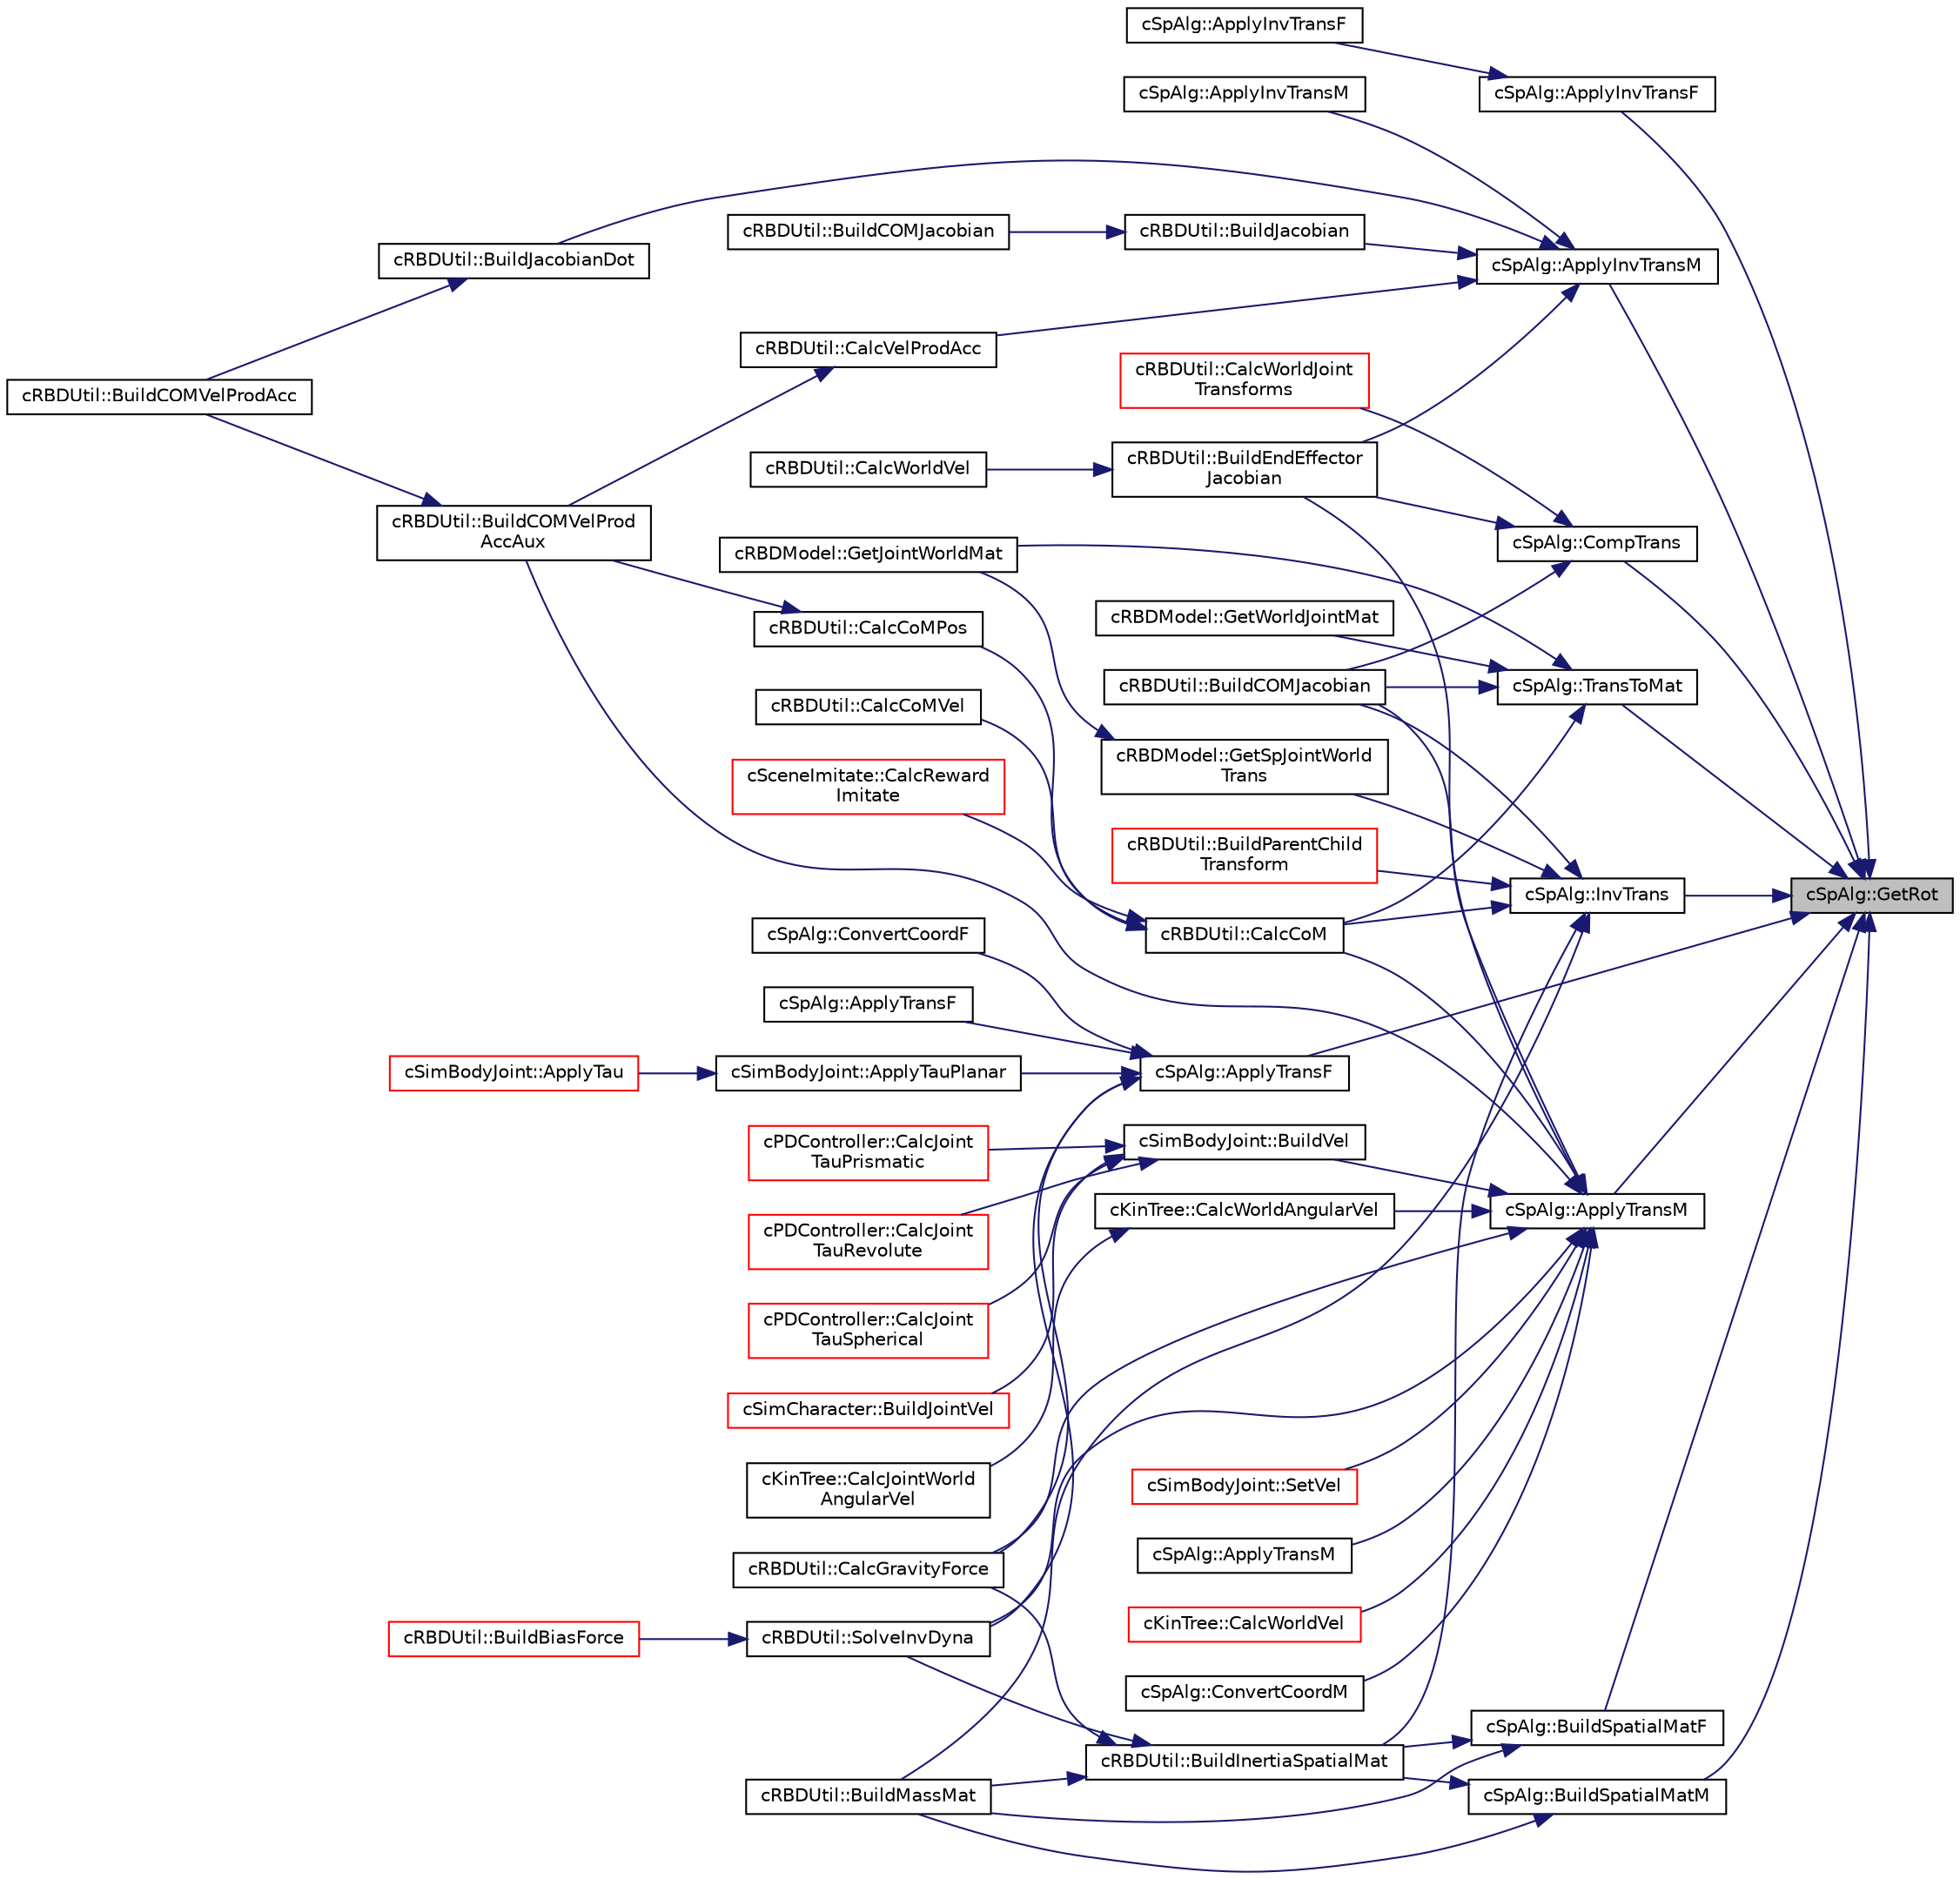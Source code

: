 digraph "cSpAlg::GetRot"
{
 // LATEX_PDF_SIZE
  edge [fontname="Helvetica",fontsize="10",labelfontname="Helvetica",labelfontsize="10"];
  node [fontname="Helvetica",fontsize="10",shape=record];
  rankdir="RL";
  Node1 [label="cSpAlg::GetRot",height=0.2,width=0.4,color="black", fillcolor="grey75", style="filled", fontcolor="black",tooltip=" "];
  Node1 -> Node2 [dir="back",color="midnightblue",fontsize="10",style="solid",fontname="Helvetica"];
  Node2 [label="cSpAlg::ApplyInvTransF",height=0.2,width=0.4,color="black", fillcolor="white", style="filled",URL="$classc_sp_alg.html#ad3393a930828881b0a5f733a43dd66e2",tooltip=" "];
  Node2 -> Node3 [dir="back",color="midnightblue",fontsize="10",style="solid",fontname="Helvetica"];
  Node3 [label="cSpAlg::ApplyInvTransF",height=0.2,width=0.4,color="black", fillcolor="white", style="filled",URL="$classc_sp_alg.html#a0a18aa973f69f35ed8c8737dae718be8",tooltip=" "];
  Node1 -> Node4 [dir="back",color="midnightblue",fontsize="10",style="solid",fontname="Helvetica"];
  Node4 [label="cSpAlg::ApplyInvTransM",height=0.2,width=0.4,color="black", fillcolor="white", style="filled",URL="$classc_sp_alg.html#ac69fc761c394f3293492af01291afb37",tooltip=" "];
  Node4 -> Node5 [dir="back",color="midnightblue",fontsize="10",style="solid",fontname="Helvetica"];
  Node5 [label="cSpAlg::ApplyInvTransM",height=0.2,width=0.4,color="black", fillcolor="white", style="filled",URL="$classc_sp_alg.html#a354c79988ac70e5d8b307963006b3062",tooltip=" "];
  Node4 -> Node6 [dir="back",color="midnightblue",fontsize="10",style="solid",fontname="Helvetica"];
  Node6 [label="cRBDUtil::BuildEndEffector\lJacobian",height=0.2,width=0.4,color="black", fillcolor="white", style="filled",URL="$classc_r_b_d_util.html#a8395d038e6a1e16923a2382058dc449c",tooltip=" "];
  Node6 -> Node7 [dir="back",color="midnightblue",fontsize="10",style="solid",fontname="Helvetica"];
  Node7 [label="cRBDUtil::CalcWorldVel",height=0.2,width=0.4,color="black", fillcolor="white", style="filled",URL="$classc_r_b_d_util.html#adf0940116e43ef86264608f43869558a",tooltip=" "];
  Node4 -> Node8 [dir="back",color="midnightblue",fontsize="10",style="solid",fontname="Helvetica"];
  Node8 [label="cRBDUtil::BuildJacobian",height=0.2,width=0.4,color="black", fillcolor="white", style="filled",URL="$classc_r_b_d_util.html#a354dc852555f48a21b3e321b8e3198c6",tooltip=" "];
  Node8 -> Node9 [dir="back",color="midnightblue",fontsize="10",style="solid",fontname="Helvetica"];
  Node9 [label="cRBDUtil::BuildCOMJacobian",height=0.2,width=0.4,color="black", fillcolor="white", style="filled",URL="$classc_r_b_d_util.html#a3211f5be373029b904b2090d979c5304",tooltip=" "];
  Node4 -> Node10 [dir="back",color="midnightblue",fontsize="10",style="solid",fontname="Helvetica"];
  Node10 [label="cRBDUtil::BuildJacobianDot",height=0.2,width=0.4,color="black", fillcolor="white", style="filled",URL="$classc_r_b_d_util.html#aab821e868a8c001591bd06e31d9ea1df",tooltip=" "];
  Node10 -> Node11 [dir="back",color="midnightblue",fontsize="10",style="solid",fontname="Helvetica"];
  Node11 [label="cRBDUtil::BuildCOMVelProdAcc",height=0.2,width=0.4,color="black", fillcolor="white", style="filled",URL="$classc_r_b_d_util.html#a0f6b33195d055e1181e2257fda695af3",tooltip=" "];
  Node4 -> Node12 [dir="back",color="midnightblue",fontsize="10",style="solid",fontname="Helvetica"];
  Node12 [label="cRBDUtil::CalcVelProdAcc",height=0.2,width=0.4,color="black", fillcolor="white", style="filled",URL="$classc_r_b_d_util.html#a2e808d07ed45c4b0bf3700f427d095b4",tooltip=" "];
  Node12 -> Node13 [dir="back",color="midnightblue",fontsize="10",style="solid",fontname="Helvetica"];
  Node13 [label="cRBDUtil::BuildCOMVelProd\lAccAux",height=0.2,width=0.4,color="black", fillcolor="white", style="filled",URL="$classc_r_b_d_util.html#a76d4ee53a0b21ca24862713526f33578",tooltip=" "];
  Node13 -> Node11 [dir="back",color="midnightblue",fontsize="10",style="solid",fontname="Helvetica"];
  Node1 -> Node14 [dir="back",color="midnightblue",fontsize="10",style="solid",fontname="Helvetica"];
  Node14 [label="cSpAlg::ApplyTransF",height=0.2,width=0.4,color="black", fillcolor="white", style="filled",URL="$classc_sp_alg.html#a2eac0e29676ab3d3304eb88054c8ebe3",tooltip=" "];
  Node14 -> Node15 [dir="back",color="midnightblue",fontsize="10",style="solid",fontname="Helvetica"];
  Node15 [label="cSimBodyJoint::ApplyTauPlanar",height=0.2,width=0.4,color="black", fillcolor="white", style="filled",URL="$classc_sim_body_joint.html#a9382ee38526111440a9e6dc968d9640d",tooltip=" "];
  Node15 -> Node16 [dir="back",color="midnightblue",fontsize="10",style="solid",fontname="Helvetica"];
  Node16 [label="cSimBodyJoint::ApplyTau",height=0.2,width=0.4,color="red", fillcolor="white", style="filled",URL="$classc_sim_body_joint.html#ab3a01dd430c2c2fcb2acc86c48d77711",tooltip=" "];
  Node14 -> Node19 [dir="back",color="midnightblue",fontsize="10",style="solid",fontname="Helvetica"];
  Node19 [label="cSpAlg::ApplyTransF",height=0.2,width=0.4,color="black", fillcolor="white", style="filled",URL="$classc_sp_alg.html#a41e8d985d15a61958188f1069759cac9",tooltip=" "];
  Node14 -> Node20 [dir="back",color="midnightblue",fontsize="10",style="solid",fontname="Helvetica"];
  Node20 [label="cRBDUtil::CalcGravityForce",height=0.2,width=0.4,color="black", fillcolor="white", style="filled",URL="$classc_r_b_d_util.html#a59297449dc8fbadb3cb6db06c2c6deb3",tooltip=" "];
  Node14 -> Node21 [dir="back",color="midnightblue",fontsize="10",style="solid",fontname="Helvetica"];
  Node21 [label="cSpAlg::ConvertCoordF",height=0.2,width=0.4,color="black", fillcolor="white", style="filled",URL="$classc_sp_alg.html#a4921aec99e6c113d6b33196bf2a831fc",tooltip=" "];
  Node14 -> Node22 [dir="back",color="midnightblue",fontsize="10",style="solid",fontname="Helvetica"];
  Node22 [label="cRBDUtil::SolveInvDyna",height=0.2,width=0.4,color="black", fillcolor="white", style="filled",URL="$classc_r_b_d_util.html#ae2dc89644721027f09ba58f9c38b0b5c",tooltip=" "];
  Node22 -> Node23 [dir="back",color="midnightblue",fontsize="10",style="solid",fontname="Helvetica"];
  Node23 [label="cRBDUtil::BuildBiasForce",height=0.2,width=0.4,color="red", fillcolor="white", style="filled",URL="$classc_r_b_d_util.html#a5ea3c5b2030a24e2228d161f8d5edc5d",tooltip=" "];
  Node1 -> Node27 [dir="back",color="midnightblue",fontsize="10",style="solid",fontname="Helvetica"];
  Node27 [label="cSpAlg::ApplyTransM",height=0.2,width=0.4,color="black", fillcolor="white", style="filled",URL="$classc_sp_alg.html#a665293137b4c80b2dc7cefdb4846a441",tooltip=" "];
  Node27 -> Node28 [dir="back",color="midnightblue",fontsize="10",style="solid",fontname="Helvetica"];
  Node28 [label="cSpAlg::ApplyTransM",height=0.2,width=0.4,color="black", fillcolor="white", style="filled",URL="$classc_sp_alg.html#affb63b4c85b54caa9d8f2b424f9df6fe",tooltip=" "];
  Node27 -> Node29 [dir="back",color="midnightblue",fontsize="10",style="solid",fontname="Helvetica"];
  Node29 [label="cRBDUtil::BuildCOMJacobian",height=0.2,width=0.4,color="black", fillcolor="white", style="filled",URL="$classc_r_b_d_util.html#aa61c56d18c5adf92d09f1268f9a42767",tooltip=" "];
  Node27 -> Node13 [dir="back",color="midnightblue",fontsize="10",style="solid",fontname="Helvetica"];
  Node27 -> Node6 [dir="back",color="midnightblue",fontsize="10",style="solid",fontname="Helvetica"];
  Node27 -> Node30 [dir="back",color="midnightblue",fontsize="10",style="solid",fontname="Helvetica"];
  Node30 [label="cSimBodyJoint::BuildVel",height=0.2,width=0.4,color="black", fillcolor="white", style="filled",URL="$classc_sim_body_joint.html#adbbc382edb50eb274598e0180c8806f2",tooltip=" "];
  Node30 -> Node31 [dir="back",color="midnightblue",fontsize="10",style="solid",fontname="Helvetica"];
  Node31 [label="cSimCharacter::BuildJointVel",height=0.2,width=0.4,color="red", fillcolor="white", style="filled",URL="$classc_sim_character.html#a1ee1020bbe869275205b4952f8f95f07",tooltip=" "];
  Node30 -> Node34 [dir="back",color="midnightblue",fontsize="10",style="solid",fontname="Helvetica"];
  Node34 [label="cPDController::CalcJoint\lTauPrismatic",height=0.2,width=0.4,color="red", fillcolor="white", style="filled",URL="$classc_p_d_controller.html#ab772d609979765d7f638829d24c9c25f",tooltip=" "];
  Node30 -> Node41 [dir="back",color="midnightblue",fontsize="10",style="solid",fontname="Helvetica"];
  Node41 [label="cPDController::CalcJoint\lTauRevolute",height=0.2,width=0.4,color="red", fillcolor="white", style="filled",URL="$classc_p_d_controller.html#a319ce63bb811cb82b571138a090d2bf5",tooltip=" "];
  Node30 -> Node42 [dir="back",color="midnightblue",fontsize="10",style="solid",fontname="Helvetica"];
  Node42 [label="cPDController::CalcJoint\lTauSpherical",height=0.2,width=0.4,color="red", fillcolor="white", style="filled",URL="$classc_p_d_controller.html#a6db5c1ae59f16bf20dd98c2d86772d38",tooltip=" "];
  Node27 -> Node43 [dir="back",color="midnightblue",fontsize="10",style="solid",fontname="Helvetica"];
  Node43 [label="cRBDUtil::CalcCoM",height=0.2,width=0.4,color="black", fillcolor="white", style="filled",URL="$classc_r_b_d_util.html#ac7d1edbf35b9b6ce29fc5f176a5d8e06",tooltip=" "];
  Node43 -> Node44 [dir="back",color="midnightblue",fontsize="10",style="solid",fontname="Helvetica"];
  Node44 [label="cRBDUtil::CalcCoMPos",height=0.2,width=0.4,color="black", fillcolor="white", style="filled",URL="$classc_r_b_d_util.html#ad19cd3d5aa444f88000feaeb09ea9901",tooltip=" "];
  Node44 -> Node13 [dir="back",color="midnightblue",fontsize="10",style="solid",fontname="Helvetica"];
  Node43 -> Node45 [dir="back",color="midnightblue",fontsize="10",style="solid",fontname="Helvetica"];
  Node45 [label="cRBDUtil::CalcCoMVel",height=0.2,width=0.4,color="black", fillcolor="white", style="filled",URL="$classc_r_b_d_util.html#a385bf56c61b5e0835b4c5e217ef28e4d",tooltip=" "];
  Node43 -> Node46 [dir="back",color="midnightblue",fontsize="10",style="solid",fontname="Helvetica"];
  Node46 [label="cSceneImitate::CalcReward\lImitate",height=0.2,width=0.4,color="red", fillcolor="white", style="filled",URL="$classc_scene_imitate.html#a5fa3ac5de8bbde3998e4943fcf8ab18b",tooltip=" "];
  Node27 -> Node20 [dir="back",color="midnightblue",fontsize="10",style="solid",fontname="Helvetica"];
  Node27 -> Node48 [dir="back",color="midnightblue",fontsize="10",style="solid",fontname="Helvetica"];
  Node48 [label="cKinTree::CalcWorldAngularVel",height=0.2,width=0.4,color="black", fillcolor="white", style="filled",URL="$classc_kin_tree.html#a0d57bcd16ba4bc6345e2b248a4a8d414",tooltip=" "];
  Node48 -> Node49 [dir="back",color="midnightblue",fontsize="10",style="solid",fontname="Helvetica"];
  Node49 [label="cKinTree::CalcJointWorld\lAngularVel",height=0.2,width=0.4,color="black", fillcolor="white", style="filled",URL="$classc_kin_tree.html#a55a56e20423c0d2db3d0ec1210b6c659",tooltip=" "];
  Node27 -> Node50 [dir="back",color="midnightblue",fontsize="10",style="solid",fontname="Helvetica"];
  Node50 [label="cKinTree::CalcWorldVel",height=0.2,width=0.4,color="red", fillcolor="white", style="filled",URL="$classc_kin_tree.html#adbbd8249ec14c0af4bd08660f953d0a6",tooltip=" "];
  Node27 -> Node54 [dir="back",color="midnightblue",fontsize="10",style="solid",fontname="Helvetica"];
  Node54 [label="cSpAlg::ConvertCoordM",height=0.2,width=0.4,color="black", fillcolor="white", style="filled",URL="$classc_sp_alg.html#adfcd914ba7b599fc6e85759d902093f9",tooltip=" "];
  Node27 -> Node55 [dir="back",color="midnightblue",fontsize="10",style="solid",fontname="Helvetica"];
  Node55 [label="cSimBodyJoint::SetVel",height=0.2,width=0.4,color="red", fillcolor="white", style="filled",URL="$classc_sim_body_joint.html#a2f85e1505798b43d7406a75b93efd38c",tooltip=" "];
  Node27 -> Node22 [dir="back",color="midnightblue",fontsize="10",style="solid",fontname="Helvetica"];
  Node1 -> Node65 [dir="back",color="midnightblue",fontsize="10",style="solid",fontname="Helvetica"];
  Node65 [label="cSpAlg::BuildSpatialMatF",height=0.2,width=0.4,color="black", fillcolor="white", style="filled",URL="$classc_sp_alg.html#a02b57a145e63dbd60e38017112dfbc48",tooltip=" "];
  Node65 -> Node66 [dir="back",color="midnightblue",fontsize="10",style="solid",fontname="Helvetica"];
  Node66 [label="cRBDUtil::BuildInertiaSpatialMat",height=0.2,width=0.4,color="black", fillcolor="white", style="filled",URL="$classc_r_b_d_util.html#a1cfda7c297cf3905742e7d71bae2dea1",tooltip=" "];
  Node66 -> Node67 [dir="back",color="midnightblue",fontsize="10",style="solid",fontname="Helvetica"];
  Node67 [label="cRBDUtil::BuildMassMat",height=0.2,width=0.4,color="black", fillcolor="white", style="filled",URL="$classc_r_b_d_util.html#ab3fda084f7e9949e4a92ddfa011902b3",tooltip=" "];
  Node66 -> Node20 [dir="back",color="midnightblue",fontsize="10",style="solid",fontname="Helvetica"];
  Node66 -> Node22 [dir="back",color="midnightblue",fontsize="10",style="solid",fontname="Helvetica"];
  Node65 -> Node67 [dir="back",color="midnightblue",fontsize="10",style="solid",fontname="Helvetica"];
  Node1 -> Node68 [dir="back",color="midnightblue",fontsize="10",style="solid",fontname="Helvetica"];
  Node68 [label="cSpAlg::BuildSpatialMatM",height=0.2,width=0.4,color="black", fillcolor="white", style="filled",URL="$classc_sp_alg.html#a4c8a11956c9c54fbb44c75c1fa964b23",tooltip=" "];
  Node68 -> Node66 [dir="back",color="midnightblue",fontsize="10",style="solid",fontname="Helvetica"];
  Node68 -> Node67 [dir="back",color="midnightblue",fontsize="10",style="solid",fontname="Helvetica"];
  Node1 -> Node69 [dir="back",color="midnightblue",fontsize="10",style="solid",fontname="Helvetica"];
  Node69 [label="cSpAlg::CompTrans",height=0.2,width=0.4,color="black", fillcolor="white", style="filled",URL="$classc_sp_alg.html#af9b312afa4d28cf0089a06b1ba622fc3",tooltip=" "];
  Node69 -> Node29 [dir="back",color="midnightblue",fontsize="10",style="solid",fontname="Helvetica"];
  Node69 -> Node6 [dir="back",color="midnightblue",fontsize="10",style="solid",fontname="Helvetica"];
  Node69 -> Node70 [dir="back",color="midnightblue",fontsize="10",style="solid",fontname="Helvetica"];
  Node70 [label="cRBDUtil::CalcWorldJoint\lTransforms",height=0.2,width=0.4,color="red", fillcolor="white", style="filled",URL="$classc_r_b_d_util.html#a1f51dd597a77edc68d35e7a5a01cd029",tooltip=" "];
  Node1 -> Node72 [dir="back",color="midnightblue",fontsize="10",style="solid",fontname="Helvetica"];
  Node72 [label="cSpAlg::InvTrans",height=0.2,width=0.4,color="black", fillcolor="white", style="filled",URL="$classc_sp_alg.html#a4e45a6062fb70ee99f80f1054da1b51c",tooltip=" "];
  Node72 -> Node29 [dir="back",color="midnightblue",fontsize="10",style="solid",fontname="Helvetica"];
  Node72 -> Node66 [dir="back",color="midnightblue",fontsize="10",style="solid",fontname="Helvetica"];
  Node72 -> Node67 [dir="back",color="midnightblue",fontsize="10",style="solid",fontname="Helvetica"];
  Node72 -> Node73 [dir="back",color="midnightblue",fontsize="10",style="solid",fontname="Helvetica"];
  Node73 [label="cRBDUtil::BuildParentChild\lTransform",height=0.2,width=0.4,color="red", fillcolor="white", style="filled",URL="$classc_r_b_d_util.html#a290642676ecc8088adb9fe2a47581321",tooltip=" "];
  Node72 -> Node43 [dir="back",color="midnightblue",fontsize="10",style="solid",fontname="Helvetica"];
  Node72 -> Node75 [dir="back",color="midnightblue",fontsize="10",style="solid",fontname="Helvetica"];
  Node75 [label="cRBDModel::GetSpJointWorld\lTrans",height=0.2,width=0.4,color="black", fillcolor="white", style="filled",URL="$classc_r_b_d_model.html#a850c45f7a46b0a087d8cc107651690dc",tooltip=" "];
  Node75 -> Node76 [dir="back",color="midnightblue",fontsize="10",style="solid",fontname="Helvetica"];
  Node76 [label="cRBDModel::GetJointWorldMat",height=0.2,width=0.4,color="black", fillcolor="white", style="filled",URL="$classc_r_b_d_model.html#a21deaba3a87871e2eab1274c726cc1e7",tooltip=" "];
  Node1 -> Node77 [dir="back",color="midnightblue",fontsize="10",style="solid",fontname="Helvetica"];
  Node77 [label="cSpAlg::TransToMat",height=0.2,width=0.4,color="black", fillcolor="white", style="filled",URL="$classc_sp_alg.html#ae7917d94b584f240bc2cc71d885043fe",tooltip=" "];
  Node77 -> Node29 [dir="back",color="midnightblue",fontsize="10",style="solid",fontname="Helvetica"];
  Node77 -> Node43 [dir="back",color="midnightblue",fontsize="10",style="solid",fontname="Helvetica"];
  Node77 -> Node76 [dir="back",color="midnightblue",fontsize="10",style="solid",fontname="Helvetica"];
  Node77 -> Node78 [dir="back",color="midnightblue",fontsize="10",style="solid",fontname="Helvetica"];
  Node78 [label="cRBDModel::GetWorldJointMat",height=0.2,width=0.4,color="black", fillcolor="white", style="filled",URL="$classc_r_b_d_model.html#a1ff4a5a30df66390906314e179b19603",tooltip=" "];
}
